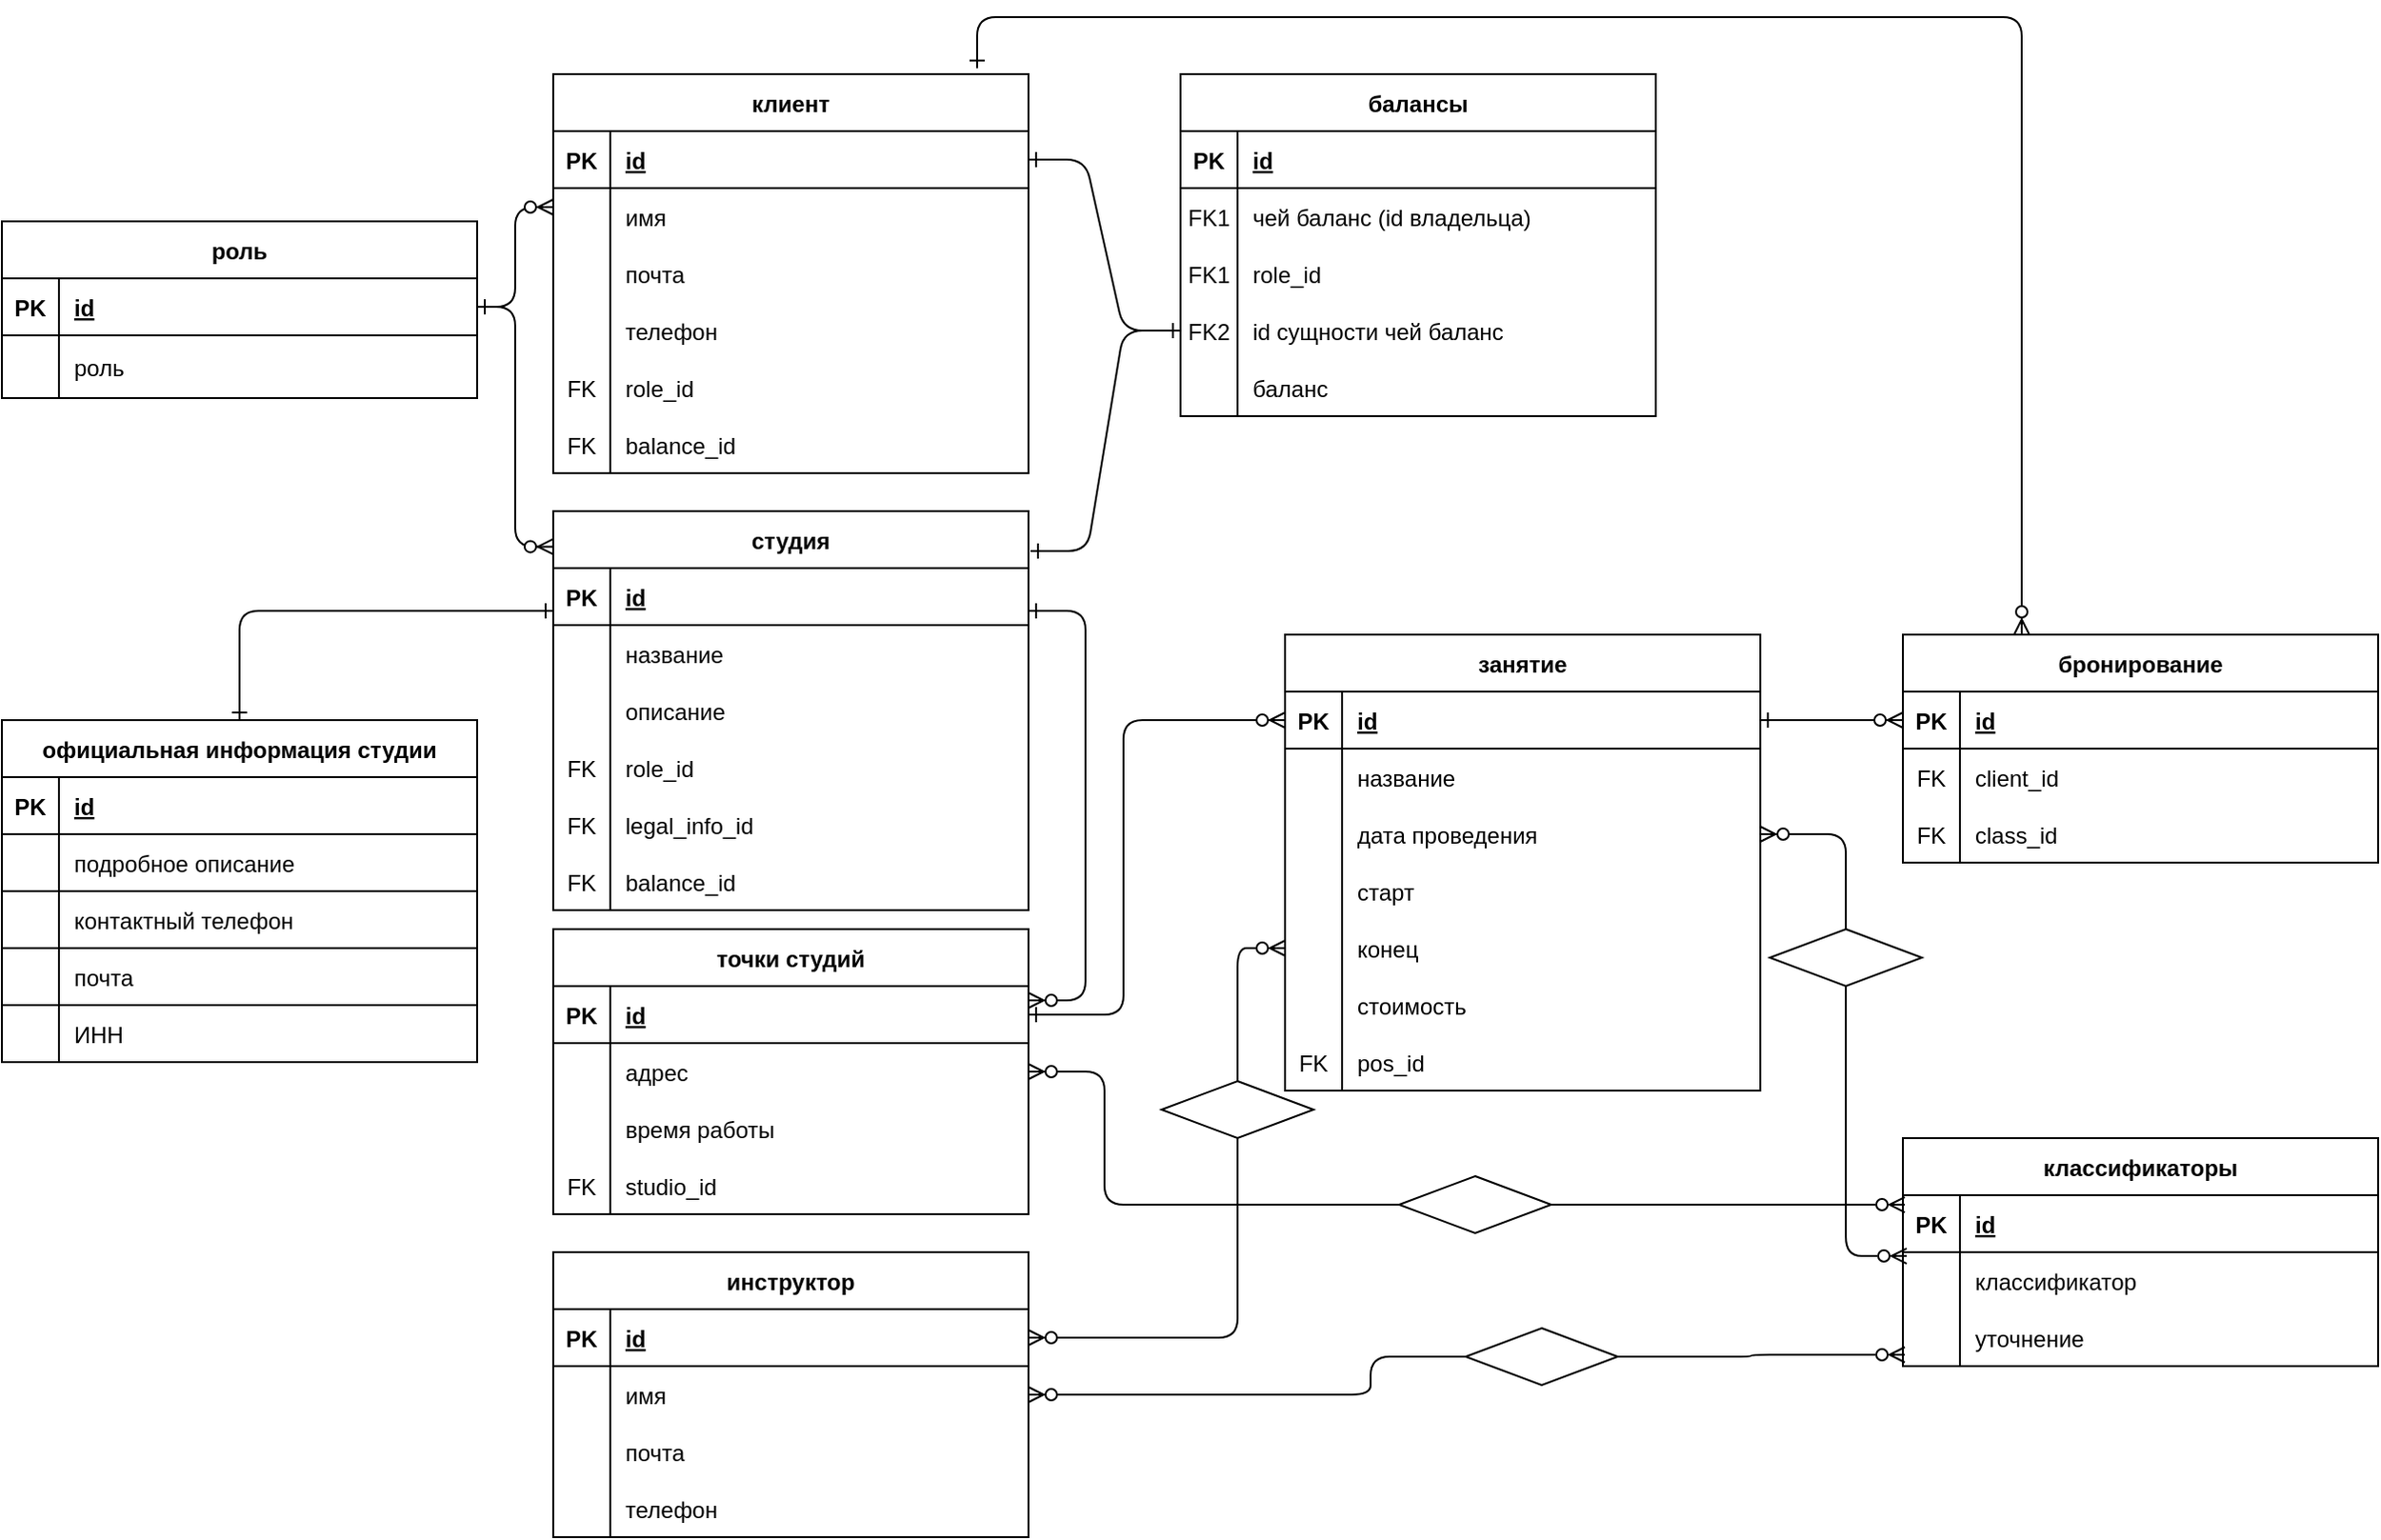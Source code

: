 <mxfile version="20.3.0" type="device"><diagram id="R2lEEEUBdFMjLlhIrx00" name="Page-1"><mxGraphModel dx="2512" dy="865" grid="1" gridSize="10" guides="1" tooltips="1" connect="1" arrows="1" fold="1" page="1" pageScale="1" pageWidth="850" pageHeight="1100" math="0" shadow="0" extFonts="Permanent Marker^https://fonts.googleapis.com/css?family=Permanent+Marker"><root><mxCell id="0"/><mxCell id="1" parent="0"/><mxCell id="C-vyLk0tnHw3VtMMgP7b-1" value="" style="edgeStyle=entityRelationEdgeStyle;endArrow=ERone;startArrow=ERone;endFill=0;startFill=0;entryX=0;entryY=0.5;entryDx=0;entryDy=0;" parent="1" source="C-vyLk0tnHw3VtMMgP7b-24" target="bas7QvL22PAE8kbhy8Pz-78" edge="1"><mxGeometry width="100" height="100" relative="1" as="geometry"><mxPoint x="340" y="720" as="sourcePoint"/><mxPoint x="440" y="620" as="targetPoint"/></mxGeometry></mxCell><mxCell id="C-vyLk0tnHw3VtMMgP7b-2" value="балансы" style="shape=table;startSize=30;container=1;collapsible=1;childLayout=tableLayout;fixedRows=1;rowLines=0;fontStyle=1;align=center;resizeLast=1;" parent="1" vertex="1"><mxGeometry x="400" y="70" width="250" height="180" as="geometry"/></mxCell><mxCell id="C-vyLk0tnHw3VtMMgP7b-3" value="" style="shape=partialRectangle;collapsible=0;dropTarget=0;pointerEvents=0;fillColor=none;points=[[0,0.5],[1,0.5]];portConstraint=eastwest;top=0;left=0;right=0;bottom=1;" parent="C-vyLk0tnHw3VtMMgP7b-2" vertex="1"><mxGeometry y="30" width="250" height="30" as="geometry"/></mxCell><mxCell id="C-vyLk0tnHw3VtMMgP7b-4" value="PK" style="shape=partialRectangle;overflow=hidden;connectable=0;fillColor=none;top=0;left=0;bottom=0;right=0;fontStyle=1;" parent="C-vyLk0tnHw3VtMMgP7b-3" vertex="1"><mxGeometry width="30" height="30" as="geometry"><mxRectangle width="30" height="30" as="alternateBounds"/></mxGeometry></mxCell><mxCell id="C-vyLk0tnHw3VtMMgP7b-5" value="id" style="shape=partialRectangle;overflow=hidden;connectable=0;fillColor=none;top=0;left=0;bottom=0;right=0;align=left;spacingLeft=6;fontStyle=5;" parent="C-vyLk0tnHw3VtMMgP7b-3" vertex="1"><mxGeometry x="30" width="220" height="30" as="geometry"><mxRectangle width="220" height="30" as="alternateBounds"/></mxGeometry></mxCell><mxCell id="C-vyLk0tnHw3VtMMgP7b-6" value="" style="shape=partialRectangle;collapsible=0;dropTarget=0;pointerEvents=0;fillColor=none;points=[[0,0.5],[1,0.5]];portConstraint=eastwest;top=0;left=0;right=0;bottom=0;" parent="C-vyLk0tnHw3VtMMgP7b-2" vertex="1"><mxGeometry y="60" width="250" height="30" as="geometry"/></mxCell><mxCell id="C-vyLk0tnHw3VtMMgP7b-7" value="FK1" style="shape=partialRectangle;overflow=hidden;connectable=0;fillColor=none;top=0;left=0;bottom=0;right=0;" parent="C-vyLk0tnHw3VtMMgP7b-6" vertex="1"><mxGeometry width="30" height="30" as="geometry"><mxRectangle width="30" height="30" as="alternateBounds"/></mxGeometry></mxCell><mxCell id="C-vyLk0tnHw3VtMMgP7b-8" value="чей баланс (id владельца)" style="shape=partialRectangle;overflow=hidden;connectable=0;fillColor=none;top=0;left=0;bottom=0;right=0;align=left;spacingLeft=6;" parent="C-vyLk0tnHw3VtMMgP7b-6" vertex="1"><mxGeometry x="30" width="220" height="30" as="geometry"><mxRectangle width="220" height="30" as="alternateBounds"/></mxGeometry></mxCell><mxCell id="sFjKpQEN-UUgOBZrWaLo-1" value="" style="shape=partialRectangle;collapsible=0;dropTarget=0;pointerEvents=0;fillColor=none;points=[[0,0.5],[1,0.5]];portConstraint=eastwest;top=0;left=0;right=0;bottom=0;" parent="C-vyLk0tnHw3VtMMgP7b-2" vertex="1"><mxGeometry y="90" width="250" height="30" as="geometry"/></mxCell><mxCell id="sFjKpQEN-UUgOBZrWaLo-2" value="FK1" style="shape=partialRectangle;overflow=hidden;connectable=0;fillColor=none;top=0;left=0;bottom=0;right=0;" parent="sFjKpQEN-UUgOBZrWaLo-1" vertex="1"><mxGeometry width="30" height="30" as="geometry"><mxRectangle width="30" height="30" as="alternateBounds"/></mxGeometry></mxCell><mxCell id="sFjKpQEN-UUgOBZrWaLo-3" value="role_id" style="shape=partialRectangle;overflow=hidden;connectable=0;fillColor=none;top=0;left=0;bottom=0;right=0;align=left;spacingLeft=6;" parent="sFjKpQEN-UUgOBZrWaLo-1" vertex="1"><mxGeometry x="30" width="220" height="30" as="geometry"><mxRectangle width="220" height="30" as="alternateBounds"/></mxGeometry></mxCell><mxCell id="bas7QvL22PAE8kbhy8Pz-78" value="" style="shape=partialRectangle;collapsible=0;dropTarget=0;pointerEvents=0;fillColor=none;points=[[0,0.5],[1,0.5]];portConstraint=eastwest;top=0;left=0;right=0;bottom=0;" parent="C-vyLk0tnHw3VtMMgP7b-2" vertex="1"><mxGeometry y="120" width="250" height="30" as="geometry"/></mxCell><mxCell id="bas7QvL22PAE8kbhy8Pz-79" value="FK2" style="shape=partialRectangle;overflow=hidden;connectable=0;fillColor=none;top=0;left=0;bottom=0;right=0;" parent="bas7QvL22PAE8kbhy8Pz-78" vertex="1"><mxGeometry width="30" height="30" as="geometry"><mxRectangle width="30" height="30" as="alternateBounds"/></mxGeometry></mxCell><mxCell id="bas7QvL22PAE8kbhy8Pz-80" value="id сущности чей баланс" style="shape=partialRectangle;overflow=hidden;connectable=0;fillColor=none;top=0;left=0;bottom=0;right=0;align=left;spacingLeft=6;" parent="bas7QvL22PAE8kbhy8Pz-78" vertex="1"><mxGeometry x="30" width="220" height="30" as="geometry"><mxRectangle width="220" height="30" as="alternateBounds"/></mxGeometry></mxCell><mxCell id="bas7QvL22PAE8kbhy8Pz-81" value="" style="shape=partialRectangle;collapsible=0;dropTarget=0;pointerEvents=0;fillColor=none;points=[[0,0.5],[1,0.5]];portConstraint=eastwest;top=0;left=0;right=0;bottom=0;" parent="C-vyLk0tnHw3VtMMgP7b-2" vertex="1"><mxGeometry y="150" width="250" height="30" as="geometry"/></mxCell><mxCell id="bas7QvL22PAE8kbhy8Pz-82" value="" style="shape=partialRectangle;overflow=hidden;connectable=0;fillColor=none;top=0;left=0;bottom=0;right=0;" parent="bas7QvL22PAE8kbhy8Pz-81" vertex="1"><mxGeometry width="30" height="30" as="geometry"><mxRectangle width="30" height="30" as="alternateBounds"/></mxGeometry></mxCell><mxCell id="bas7QvL22PAE8kbhy8Pz-83" value="баланс" style="shape=partialRectangle;overflow=hidden;connectable=0;fillColor=none;top=0;left=0;bottom=0;right=0;align=left;spacingLeft=6;" parent="bas7QvL22PAE8kbhy8Pz-81" vertex="1"><mxGeometry x="30" width="220" height="30" as="geometry"><mxRectangle width="220" height="30" as="alternateBounds"/></mxGeometry></mxCell><mxCell id="C-vyLk0tnHw3VtMMgP7b-23" value="клиент" style="shape=table;startSize=30;container=1;collapsible=1;childLayout=tableLayout;fixedRows=1;rowLines=0;fontStyle=1;align=center;resizeLast=1;" parent="1" vertex="1"><mxGeometry x="70" y="70" width="250" height="210" as="geometry"/></mxCell><mxCell id="C-vyLk0tnHw3VtMMgP7b-24" value="" style="shape=partialRectangle;collapsible=0;dropTarget=0;pointerEvents=0;fillColor=none;points=[[0,0.5],[1,0.5]];portConstraint=eastwest;top=0;left=0;right=0;bottom=1;" parent="C-vyLk0tnHw3VtMMgP7b-23" vertex="1"><mxGeometry y="30" width="250" height="30" as="geometry"/></mxCell><mxCell id="C-vyLk0tnHw3VtMMgP7b-25" value="PK" style="shape=partialRectangle;overflow=hidden;connectable=0;fillColor=none;top=0;left=0;bottom=0;right=0;fontStyle=1;" parent="C-vyLk0tnHw3VtMMgP7b-24" vertex="1"><mxGeometry width="30" height="30" as="geometry"><mxRectangle width="30" height="30" as="alternateBounds"/></mxGeometry></mxCell><mxCell id="C-vyLk0tnHw3VtMMgP7b-26" value="id" style="shape=partialRectangle;overflow=hidden;connectable=0;fillColor=none;top=0;left=0;bottom=0;right=0;align=left;spacingLeft=6;fontStyle=5;" parent="C-vyLk0tnHw3VtMMgP7b-24" vertex="1"><mxGeometry x="30" width="220" height="30" as="geometry"><mxRectangle width="220" height="30" as="alternateBounds"/></mxGeometry></mxCell><mxCell id="bas7QvL22PAE8kbhy8Pz-115" value="" style="shape=partialRectangle;collapsible=0;dropTarget=0;pointerEvents=0;fillColor=none;points=[[0,0.5],[1,0.5]];portConstraint=eastwest;top=0;left=0;right=0;bottom=0;" parent="C-vyLk0tnHw3VtMMgP7b-23" vertex="1"><mxGeometry y="60" width="250" height="30" as="geometry"/></mxCell><mxCell id="bas7QvL22PAE8kbhy8Pz-116" value="" style="shape=partialRectangle;overflow=hidden;connectable=0;fillColor=none;top=0;left=0;bottom=0;right=0;fontStyle=0;" parent="bas7QvL22PAE8kbhy8Pz-115" vertex="1"><mxGeometry width="30" height="30" as="geometry"><mxRectangle width="30" height="30" as="alternateBounds"/></mxGeometry></mxCell><mxCell id="bas7QvL22PAE8kbhy8Pz-117" value="имя" style="shape=partialRectangle;overflow=hidden;connectable=0;fillColor=none;top=0;left=0;bottom=0;right=0;align=left;spacingLeft=6;fontStyle=0;" parent="bas7QvL22PAE8kbhy8Pz-115" vertex="1"><mxGeometry x="30" width="220" height="30" as="geometry"><mxRectangle width="220" height="30" as="alternateBounds"/></mxGeometry></mxCell><mxCell id="U4oRGhQ7gzdi7E0ZhxiH-25" value="" style="shape=partialRectangle;collapsible=0;dropTarget=0;pointerEvents=0;fillColor=none;points=[[0,0.5],[1,0.5]];portConstraint=eastwest;top=0;left=0;right=0;bottom=0;" parent="C-vyLk0tnHw3VtMMgP7b-23" vertex="1"><mxGeometry y="90" width="250" height="30" as="geometry"/></mxCell><mxCell id="U4oRGhQ7gzdi7E0ZhxiH-26" value="" style="shape=partialRectangle;overflow=hidden;connectable=0;fillColor=none;top=0;left=0;bottom=0;right=0;fontStyle=0;" parent="U4oRGhQ7gzdi7E0ZhxiH-25" vertex="1"><mxGeometry width="30" height="30" as="geometry"><mxRectangle width="30" height="30" as="alternateBounds"/></mxGeometry></mxCell><mxCell id="U4oRGhQ7gzdi7E0ZhxiH-27" value="почта" style="shape=partialRectangle;overflow=hidden;connectable=0;fillColor=none;top=0;left=0;bottom=0;right=0;align=left;spacingLeft=6;fontStyle=0;" parent="U4oRGhQ7gzdi7E0ZhxiH-25" vertex="1"><mxGeometry x="30" width="220" height="30" as="geometry"><mxRectangle width="220" height="30" as="alternateBounds"/></mxGeometry></mxCell><mxCell id="U4oRGhQ7gzdi7E0ZhxiH-28" value="" style="shape=partialRectangle;collapsible=0;dropTarget=0;pointerEvents=0;fillColor=none;points=[[0,0.5],[1,0.5]];portConstraint=eastwest;top=0;left=0;right=0;bottom=0;" parent="C-vyLk0tnHw3VtMMgP7b-23" vertex="1"><mxGeometry y="120" width="250" height="30" as="geometry"/></mxCell><mxCell id="U4oRGhQ7gzdi7E0ZhxiH-29" value="" style="shape=partialRectangle;overflow=hidden;connectable=0;fillColor=none;top=0;left=0;bottom=0;right=0;fontStyle=0;" parent="U4oRGhQ7gzdi7E0ZhxiH-28" vertex="1"><mxGeometry width="30" height="30" as="geometry"><mxRectangle width="30" height="30" as="alternateBounds"/></mxGeometry></mxCell><mxCell id="U4oRGhQ7gzdi7E0ZhxiH-30" value="телефон" style="shape=partialRectangle;overflow=hidden;connectable=0;fillColor=none;top=0;left=0;bottom=0;right=0;align=left;spacingLeft=6;fontStyle=0;" parent="U4oRGhQ7gzdi7E0ZhxiH-28" vertex="1"><mxGeometry x="30" width="220" height="30" as="geometry"><mxRectangle width="220" height="30" as="alternateBounds"/></mxGeometry></mxCell><mxCell id="U4oRGhQ7gzdi7E0ZhxiH-31" value="" style="shape=partialRectangle;collapsible=0;dropTarget=0;pointerEvents=0;fillColor=none;points=[[0,0.5],[1,0.5]];portConstraint=eastwest;top=0;left=0;right=0;bottom=0;" parent="C-vyLk0tnHw3VtMMgP7b-23" vertex="1"><mxGeometry y="150" width="250" height="30" as="geometry"/></mxCell><mxCell id="U4oRGhQ7gzdi7E0ZhxiH-32" value="FK" style="shape=partialRectangle;overflow=hidden;connectable=0;fillColor=none;top=0;left=0;bottom=0;right=0;fontStyle=0;" parent="U4oRGhQ7gzdi7E0ZhxiH-31" vertex="1"><mxGeometry width="30" height="30" as="geometry"><mxRectangle width="30" height="30" as="alternateBounds"/></mxGeometry></mxCell><mxCell id="U4oRGhQ7gzdi7E0ZhxiH-33" value="role_id" style="shape=partialRectangle;overflow=hidden;connectable=0;fillColor=none;top=0;left=0;bottom=0;right=0;align=left;spacingLeft=6;fontStyle=0;" parent="U4oRGhQ7gzdi7E0ZhxiH-31" vertex="1"><mxGeometry x="30" width="220" height="30" as="geometry"><mxRectangle width="220" height="30" as="alternateBounds"/></mxGeometry></mxCell><mxCell id="U4oRGhQ7gzdi7E0ZhxiH-34" value="" style="shape=partialRectangle;collapsible=0;dropTarget=0;pointerEvents=0;fillColor=none;points=[[0,0.5],[1,0.5]];portConstraint=eastwest;top=0;left=0;right=0;bottom=0;" parent="C-vyLk0tnHw3VtMMgP7b-23" vertex="1"><mxGeometry y="180" width="250" height="30" as="geometry"/></mxCell><mxCell id="U4oRGhQ7gzdi7E0ZhxiH-35" value="FK" style="shape=partialRectangle;overflow=hidden;connectable=0;fillColor=none;top=0;left=0;bottom=0;right=0;fontStyle=0;" parent="U4oRGhQ7gzdi7E0ZhxiH-34" vertex="1"><mxGeometry width="30" height="30" as="geometry"><mxRectangle width="30" height="30" as="alternateBounds"/></mxGeometry></mxCell><mxCell id="U4oRGhQ7gzdi7E0ZhxiH-36" value="balance_id" style="shape=partialRectangle;overflow=hidden;connectable=0;fillColor=none;top=0;left=0;bottom=0;right=0;align=left;spacingLeft=6;fontStyle=0;" parent="U4oRGhQ7gzdi7E0ZhxiH-34" vertex="1"><mxGeometry x="30" width="220" height="30" as="geometry"><mxRectangle width="220" height="30" as="alternateBounds"/></mxGeometry></mxCell><mxCell id="bas7QvL22PAE8kbhy8Pz-91" value="студия" style="shape=table;startSize=30;container=1;collapsible=1;childLayout=tableLayout;fixedRows=1;rowLines=0;fontStyle=1;align=center;resizeLast=1;" parent="1" vertex="1"><mxGeometry x="70" y="300" width="250" height="210" as="geometry"/></mxCell><mxCell id="bas7QvL22PAE8kbhy8Pz-92" value="" style="shape=partialRectangle;collapsible=0;dropTarget=0;pointerEvents=0;fillColor=none;points=[[0,0.5],[1,0.5]];portConstraint=eastwest;top=0;left=0;right=0;bottom=1;" parent="bas7QvL22PAE8kbhy8Pz-91" vertex="1"><mxGeometry y="30" width="250" height="30" as="geometry"/></mxCell><mxCell id="bas7QvL22PAE8kbhy8Pz-93" value="PK" style="shape=partialRectangle;overflow=hidden;connectable=0;fillColor=none;top=0;left=0;bottom=0;right=0;fontStyle=1;" parent="bas7QvL22PAE8kbhy8Pz-92" vertex="1"><mxGeometry width="30" height="30" as="geometry"><mxRectangle width="30" height="30" as="alternateBounds"/></mxGeometry></mxCell><mxCell id="bas7QvL22PAE8kbhy8Pz-94" value="id" style="shape=partialRectangle;overflow=hidden;connectable=0;fillColor=none;top=0;left=0;bottom=0;right=0;align=left;spacingLeft=6;fontStyle=5;" parent="bas7QvL22PAE8kbhy8Pz-92" vertex="1"><mxGeometry x="30" width="220" height="30" as="geometry"><mxRectangle width="220" height="30" as="alternateBounds"/></mxGeometry></mxCell><mxCell id="U4oRGhQ7gzdi7E0ZhxiH-44" value="" style="shape=partialRectangle;collapsible=0;dropTarget=0;pointerEvents=0;fillColor=none;points=[[0,0.5],[1,0.5]];portConstraint=eastwest;top=0;left=0;right=0;bottom=0;fontStyle=5" parent="bas7QvL22PAE8kbhy8Pz-91" vertex="1"><mxGeometry y="60" width="250" height="30" as="geometry"/></mxCell><mxCell id="U4oRGhQ7gzdi7E0ZhxiH-45" value="" style="shape=partialRectangle;overflow=hidden;connectable=0;fillColor=none;top=0;left=0;bottom=0;right=0;fontStyle=1;" parent="U4oRGhQ7gzdi7E0ZhxiH-44" vertex="1"><mxGeometry width="30" height="30" as="geometry"><mxRectangle width="30" height="30" as="alternateBounds"/></mxGeometry></mxCell><mxCell id="U4oRGhQ7gzdi7E0ZhxiH-46" value="название" style="shape=partialRectangle;overflow=hidden;connectable=0;fillColor=none;top=0;left=0;bottom=0;right=0;align=left;spacingLeft=6;fontStyle=0;" parent="U4oRGhQ7gzdi7E0ZhxiH-44" vertex="1"><mxGeometry x="30" width="220" height="30" as="geometry"><mxRectangle width="220" height="30" as="alternateBounds"/></mxGeometry></mxCell><mxCell id="U4oRGhQ7gzdi7E0ZhxiH-105" value="" style="shape=partialRectangle;collapsible=0;dropTarget=0;pointerEvents=0;fillColor=none;points=[[0,0.5],[1,0.5]];portConstraint=eastwest;top=0;left=0;right=0;bottom=0;fontStyle=5" parent="bas7QvL22PAE8kbhy8Pz-91" vertex="1"><mxGeometry y="90" width="250" height="30" as="geometry"/></mxCell><mxCell id="U4oRGhQ7gzdi7E0ZhxiH-106" value="" style="shape=partialRectangle;overflow=hidden;connectable=0;fillColor=none;top=0;left=0;bottom=0;right=0;fontStyle=1;" parent="U4oRGhQ7gzdi7E0ZhxiH-105" vertex="1"><mxGeometry width="30" height="30" as="geometry"><mxRectangle width="30" height="30" as="alternateBounds"/></mxGeometry></mxCell><mxCell id="U4oRGhQ7gzdi7E0ZhxiH-107" value="описание" style="shape=partialRectangle;overflow=hidden;connectable=0;fillColor=none;top=0;left=0;bottom=0;right=0;align=left;spacingLeft=6;fontStyle=0;" parent="U4oRGhQ7gzdi7E0ZhxiH-105" vertex="1"><mxGeometry x="30" width="220" height="30" as="geometry"><mxRectangle width="220" height="30" as="alternateBounds"/></mxGeometry></mxCell><mxCell id="U4oRGhQ7gzdi7E0ZhxiH-47" value="" style="shape=partialRectangle;collapsible=0;dropTarget=0;pointerEvents=0;fillColor=none;points=[[0,0.5],[1,0.5]];portConstraint=eastwest;top=0;left=0;right=0;bottom=0;fontStyle=5" parent="bas7QvL22PAE8kbhy8Pz-91" vertex="1"><mxGeometry y="120" width="250" height="30" as="geometry"/></mxCell><mxCell id="U4oRGhQ7gzdi7E0ZhxiH-48" value="FK" style="shape=partialRectangle;overflow=hidden;connectable=0;fillColor=none;top=0;left=0;bottom=0;right=0;fontStyle=0;" parent="U4oRGhQ7gzdi7E0ZhxiH-47" vertex="1"><mxGeometry width="30" height="30" as="geometry"><mxRectangle width="30" height="30" as="alternateBounds"/></mxGeometry></mxCell><mxCell id="U4oRGhQ7gzdi7E0ZhxiH-49" value="role_id" style="shape=partialRectangle;overflow=hidden;connectable=0;fillColor=none;top=0;left=0;bottom=0;right=0;align=left;spacingLeft=6;fontStyle=0;" parent="U4oRGhQ7gzdi7E0ZhxiH-47" vertex="1"><mxGeometry x="30" width="220" height="30" as="geometry"><mxRectangle width="220" height="30" as="alternateBounds"/></mxGeometry></mxCell><mxCell id="U4oRGhQ7gzdi7E0ZhxiH-50" value="" style="shape=partialRectangle;collapsible=0;dropTarget=0;pointerEvents=0;fillColor=none;points=[[0,0.5],[1,0.5]];portConstraint=eastwest;top=0;left=0;right=0;bottom=0;fontStyle=5" parent="bas7QvL22PAE8kbhy8Pz-91" vertex="1"><mxGeometry y="150" width="250" height="30" as="geometry"/></mxCell><mxCell id="U4oRGhQ7gzdi7E0ZhxiH-51" value="FK" style="shape=partialRectangle;overflow=hidden;connectable=0;fillColor=none;top=0;left=0;bottom=0;right=0;fontStyle=0;" parent="U4oRGhQ7gzdi7E0ZhxiH-50" vertex="1"><mxGeometry width="30" height="30" as="geometry"><mxRectangle width="30" height="30" as="alternateBounds"/></mxGeometry></mxCell><mxCell id="U4oRGhQ7gzdi7E0ZhxiH-52" value="legal_info_id" style="shape=partialRectangle;overflow=hidden;connectable=0;fillColor=none;top=0;left=0;bottom=0;right=0;align=left;spacingLeft=6;fontStyle=0;" parent="U4oRGhQ7gzdi7E0ZhxiH-50" vertex="1"><mxGeometry x="30" width="220" height="30" as="geometry"><mxRectangle width="220" height="30" as="alternateBounds"/></mxGeometry></mxCell><mxCell id="U4oRGhQ7gzdi7E0ZhxiH-53" value="" style="shape=partialRectangle;collapsible=0;dropTarget=0;pointerEvents=0;fillColor=none;points=[[0,0.5],[1,0.5]];portConstraint=eastwest;top=0;left=0;right=0;bottom=0;fontStyle=5" parent="bas7QvL22PAE8kbhy8Pz-91" vertex="1"><mxGeometry y="180" width="250" height="30" as="geometry"/></mxCell><mxCell id="U4oRGhQ7gzdi7E0ZhxiH-54" value="FK" style="shape=partialRectangle;overflow=hidden;connectable=0;fillColor=none;top=0;left=0;bottom=0;right=0;fontStyle=0;" parent="U4oRGhQ7gzdi7E0ZhxiH-53" vertex="1"><mxGeometry width="30" height="30" as="geometry"><mxRectangle width="30" height="30" as="alternateBounds"/></mxGeometry></mxCell><mxCell id="U4oRGhQ7gzdi7E0ZhxiH-55" value="balance_id" style="shape=partialRectangle;overflow=hidden;connectable=0;fillColor=none;top=0;left=0;bottom=0;right=0;align=left;spacingLeft=6;fontStyle=0;" parent="U4oRGhQ7gzdi7E0ZhxiH-53" vertex="1"><mxGeometry x="30" width="220" height="30" as="geometry"><mxRectangle width="220" height="30" as="alternateBounds"/></mxGeometry></mxCell><mxCell id="bas7QvL22PAE8kbhy8Pz-96" value="" style="edgeStyle=entityRelationEdgeStyle;endArrow=ERone;startArrow=ERone;endFill=0;startFill=0;exitX=1.004;exitY=0.1;exitDx=0;exitDy=0;entryX=0;entryY=0.5;entryDx=0;entryDy=0;exitPerimeter=0;" parent="1" source="bas7QvL22PAE8kbhy8Pz-91" target="bas7QvL22PAE8kbhy8Pz-78" edge="1"><mxGeometry width="100" height="100" relative="1" as="geometry"><mxPoint x="330" y="125" as="sourcePoint"/><mxPoint x="410" y="155" as="targetPoint"/></mxGeometry></mxCell><mxCell id="bas7QvL22PAE8kbhy8Pz-97" value="официальная информация студии" style="shape=table;startSize=30;container=1;collapsible=1;childLayout=tableLayout;fixedRows=1;rowLines=0;fontStyle=1;align=center;resizeLast=1;" parent="1" vertex="1"><mxGeometry x="-220" y="410" width="250" height="180" as="geometry"/></mxCell><mxCell id="bas7QvL22PAE8kbhy8Pz-98" value="" style="shape=partialRectangle;collapsible=0;dropTarget=0;pointerEvents=0;fillColor=none;points=[[0,0.5],[1,0.5]];portConstraint=eastwest;top=0;left=0;right=0;bottom=1;" parent="bas7QvL22PAE8kbhy8Pz-97" vertex="1"><mxGeometry y="30" width="250" height="30" as="geometry"/></mxCell><mxCell id="bas7QvL22PAE8kbhy8Pz-99" value="PK" style="shape=partialRectangle;overflow=hidden;connectable=0;fillColor=none;top=0;left=0;bottom=0;right=0;fontStyle=1;" parent="bas7QvL22PAE8kbhy8Pz-98" vertex="1"><mxGeometry width="30" height="30" as="geometry"><mxRectangle width="30" height="30" as="alternateBounds"/></mxGeometry></mxCell><mxCell id="bas7QvL22PAE8kbhy8Pz-100" value="id" style="shape=partialRectangle;overflow=hidden;connectable=0;fillColor=none;top=0;left=0;bottom=0;right=0;align=left;spacingLeft=6;fontStyle=5;" parent="bas7QvL22PAE8kbhy8Pz-98" vertex="1"><mxGeometry x="30" width="220" height="30" as="geometry"><mxRectangle width="220" height="30" as="alternateBounds"/></mxGeometry></mxCell><mxCell id="U4oRGhQ7gzdi7E0ZhxiH-56" value="" style="shape=partialRectangle;collapsible=0;dropTarget=0;pointerEvents=0;fillColor=none;points=[[0,0.5],[1,0.5]];portConstraint=eastwest;top=0;left=0;right=0;bottom=1;" parent="bas7QvL22PAE8kbhy8Pz-97" vertex="1"><mxGeometry y="60" width="250" height="30" as="geometry"/></mxCell><mxCell id="U4oRGhQ7gzdi7E0ZhxiH-57" value="" style="shape=partialRectangle;overflow=hidden;connectable=0;fillColor=none;top=0;left=0;bottom=0;right=0;fontStyle=0;" parent="U4oRGhQ7gzdi7E0ZhxiH-56" vertex="1"><mxGeometry width="30" height="30" as="geometry"><mxRectangle width="30" height="30" as="alternateBounds"/></mxGeometry></mxCell><mxCell id="U4oRGhQ7gzdi7E0ZhxiH-58" value="подробное описание" style="shape=partialRectangle;overflow=hidden;connectable=0;fillColor=none;top=0;left=0;bottom=0;right=0;align=left;spacingLeft=6;fontStyle=0;" parent="U4oRGhQ7gzdi7E0ZhxiH-56" vertex="1"><mxGeometry x="30" width="220" height="30" as="geometry"><mxRectangle width="220" height="30" as="alternateBounds"/></mxGeometry></mxCell><mxCell id="U4oRGhQ7gzdi7E0ZhxiH-59" value="" style="shape=partialRectangle;collapsible=0;dropTarget=0;pointerEvents=0;fillColor=none;points=[[0,0.5],[1,0.5]];portConstraint=eastwest;top=0;left=0;right=0;bottom=1;" parent="bas7QvL22PAE8kbhy8Pz-97" vertex="1"><mxGeometry y="90" width="250" height="30" as="geometry"/></mxCell><mxCell id="U4oRGhQ7gzdi7E0ZhxiH-60" value="" style="shape=partialRectangle;overflow=hidden;connectable=0;fillColor=none;top=0;left=0;bottom=0;right=0;fontStyle=0;" parent="U4oRGhQ7gzdi7E0ZhxiH-59" vertex="1"><mxGeometry width="30" height="30" as="geometry"><mxRectangle width="30" height="30" as="alternateBounds"/></mxGeometry></mxCell><mxCell id="U4oRGhQ7gzdi7E0ZhxiH-61" value="контактный телефон" style="shape=partialRectangle;overflow=hidden;connectable=0;fillColor=none;top=0;left=0;bottom=0;right=0;align=left;spacingLeft=6;fontStyle=0;" parent="U4oRGhQ7gzdi7E0ZhxiH-59" vertex="1"><mxGeometry x="30" width="220" height="30" as="geometry"><mxRectangle width="220" height="30" as="alternateBounds"/></mxGeometry></mxCell><mxCell id="U4oRGhQ7gzdi7E0ZhxiH-102" value="" style="shape=partialRectangle;collapsible=0;dropTarget=0;pointerEvents=0;fillColor=none;points=[[0,0.5],[1,0.5]];portConstraint=eastwest;top=0;left=0;right=0;bottom=1;" parent="bas7QvL22PAE8kbhy8Pz-97" vertex="1"><mxGeometry y="120" width="250" height="30" as="geometry"/></mxCell><mxCell id="U4oRGhQ7gzdi7E0ZhxiH-103" value="" style="shape=partialRectangle;overflow=hidden;connectable=0;fillColor=none;top=0;left=0;bottom=0;right=0;fontStyle=0;" parent="U4oRGhQ7gzdi7E0ZhxiH-102" vertex="1"><mxGeometry width="30" height="30" as="geometry"><mxRectangle width="30" height="30" as="alternateBounds"/></mxGeometry></mxCell><mxCell id="U4oRGhQ7gzdi7E0ZhxiH-104" value="почта" style="shape=partialRectangle;overflow=hidden;connectable=0;fillColor=none;top=0;left=0;bottom=0;right=0;align=left;spacingLeft=6;fontStyle=0;" parent="U4oRGhQ7gzdi7E0ZhxiH-102" vertex="1"><mxGeometry x="30" width="220" height="30" as="geometry"><mxRectangle width="220" height="30" as="alternateBounds"/></mxGeometry></mxCell><mxCell id="U4oRGhQ7gzdi7E0ZhxiH-108" value="" style="shape=partialRectangle;collapsible=0;dropTarget=0;pointerEvents=0;fillColor=none;points=[[0,0.5],[1,0.5]];portConstraint=eastwest;top=0;left=0;right=0;bottom=1;" parent="bas7QvL22PAE8kbhy8Pz-97" vertex="1"><mxGeometry y="150" width="250" height="30" as="geometry"/></mxCell><mxCell id="U4oRGhQ7gzdi7E0ZhxiH-109" value="" style="shape=partialRectangle;overflow=hidden;connectable=0;fillColor=none;top=0;left=0;bottom=0;right=0;fontStyle=0;" parent="U4oRGhQ7gzdi7E0ZhxiH-108" vertex="1"><mxGeometry width="30" height="30" as="geometry"><mxRectangle width="30" height="30" as="alternateBounds"/></mxGeometry></mxCell><mxCell id="U4oRGhQ7gzdi7E0ZhxiH-110" value="ИНН" style="shape=partialRectangle;overflow=hidden;connectable=0;fillColor=none;top=0;left=0;bottom=0;right=0;align=left;spacingLeft=6;fontStyle=0;" parent="U4oRGhQ7gzdi7E0ZhxiH-108" vertex="1"><mxGeometry x="30" width="220" height="30" as="geometry"><mxRectangle width="220" height="30" as="alternateBounds"/></mxGeometry></mxCell><mxCell id="bas7QvL22PAE8kbhy8Pz-101" value="" style="edgeStyle=elbowEdgeStyle;endArrow=ERone;startArrow=ERone;endFill=0;startFill=0;entryX=0.5;entryY=0;entryDx=0;entryDy=0;exitX=0;exitY=0.25;exitDx=0;exitDy=0;" parent="1" source="bas7QvL22PAE8kbhy8Pz-91" target="bas7QvL22PAE8kbhy8Pz-97" edge="1"><mxGeometry width="100" height="100" relative="1" as="geometry"><mxPoint x="70" y="320" as="sourcePoint"/><mxPoint x="410" y="185" as="targetPoint"/><Array as="points"><mxPoint x="-95" y="340"/></Array></mxGeometry></mxCell><mxCell id="bas7QvL22PAE8kbhy8Pz-121" value="точки студий" style="shape=table;startSize=30;container=1;collapsible=1;childLayout=tableLayout;fixedRows=1;rowLines=0;fontStyle=1;align=center;resizeLast=1;" parent="1" vertex="1"><mxGeometry x="70" y="520" width="250" height="150" as="geometry"/></mxCell><mxCell id="bas7QvL22PAE8kbhy8Pz-122" value="" style="shape=partialRectangle;collapsible=0;dropTarget=0;pointerEvents=0;fillColor=none;points=[[0,0.5],[1,0.5]];portConstraint=eastwest;top=0;left=0;right=0;bottom=1;" parent="bas7QvL22PAE8kbhy8Pz-121" vertex="1"><mxGeometry y="30" width="250" height="30" as="geometry"/></mxCell><mxCell id="bas7QvL22PAE8kbhy8Pz-123" value="PK" style="shape=partialRectangle;overflow=hidden;connectable=0;fillColor=none;top=0;left=0;bottom=0;right=0;fontStyle=1;" parent="bas7QvL22PAE8kbhy8Pz-122" vertex="1"><mxGeometry width="30" height="30" as="geometry"><mxRectangle width="30" height="30" as="alternateBounds"/></mxGeometry></mxCell><mxCell id="bas7QvL22PAE8kbhy8Pz-124" value="id" style="shape=partialRectangle;overflow=hidden;connectable=0;fillColor=none;top=0;left=0;bottom=0;right=0;align=left;spacingLeft=6;fontStyle=5;" parent="bas7QvL22PAE8kbhy8Pz-122" vertex="1"><mxGeometry x="30" width="220" height="30" as="geometry"><mxRectangle width="220" height="30" as="alternateBounds"/></mxGeometry></mxCell><mxCell id="bas7QvL22PAE8kbhy8Pz-128" value="" style="shape=partialRectangle;collapsible=0;dropTarget=0;pointerEvents=0;fillColor=none;points=[[0,0.5],[1,0.5]];portConstraint=eastwest;top=0;left=0;right=0;bottom=0;" parent="bas7QvL22PAE8kbhy8Pz-121" vertex="1"><mxGeometry y="60" width="250" height="30" as="geometry"/></mxCell><mxCell id="bas7QvL22PAE8kbhy8Pz-129" value="" style="shape=partialRectangle;overflow=hidden;connectable=0;fillColor=none;top=0;left=0;bottom=0;right=0;fontStyle=0;" parent="bas7QvL22PAE8kbhy8Pz-128" vertex="1"><mxGeometry width="30" height="30" as="geometry"><mxRectangle width="30" height="30" as="alternateBounds"/></mxGeometry></mxCell><mxCell id="bas7QvL22PAE8kbhy8Pz-130" value="адрес" style="shape=partialRectangle;overflow=hidden;connectable=0;fillColor=none;top=0;left=0;bottom=0;right=0;align=left;spacingLeft=6;fontStyle=0;" parent="bas7QvL22PAE8kbhy8Pz-128" vertex="1"><mxGeometry x="30" width="220" height="30" as="geometry"><mxRectangle width="220" height="30" as="alternateBounds"/></mxGeometry></mxCell><mxCell id="U4oRGhQ7gzdi7E0ZhxiH-62" value="" style="shape=partialRectangle;collapsible=0;dropTarget=0;pointerEvents=0;fillColor=none;points=[[0,0.5],[1,0.5]];portConstraint=eastwest;top=0;left=0;right=0;bottom=0;" parent="bas7QvL22PAE8kbhy8Pz-121" vertex="1"><mxGeometry y="90" width="250" height="30" as="geometry"/></mxCell><mxCell id="U4oRGhQ7gzdi7E0ZhxiH-63" value="" style="shape=partialRectangle;overflow=hidden;connectable=0;fillColor=none;top=0;left=0;bottom=0;right=0;fontStyle=0;" parent="U4oRGhQ7gzdi7E0ZhxiH-62" vertex="1"><mxGeometry width="30" height="30" as="geometry"><mxRectangle width="30" height="30" as="alternateBounds"/></mxGeometry></mxCell><mxCell id="U4oRGhQ7gzdi7E0ZhxiH-64" value="время работы" style="shape=partialRectangle;overflow=hidden;connectable=0;fillColor=none;top=0;left=0;bottom=0;right=0;align=left;spacingLeft=6;fontStyle=0;" parent="U4oRGhQ7gzdi7E0ZhxiH-62" vertex="1"><mxGeometry x="30" width="220" height="30" as="geometry"><mxRectangle width="220" height="30" as="alternateBounds"/></mxGeometry></mxCell><mxCell id="bas7QvL22PAE8kbhy8Pz-125" value="" style="shape=partialRectangle;collapsible=0;dropTarget=0;pointerEvents=0;fillColor=none;points=[[0,0.5],[1,0.5]];portConstraint=eastwest;top=0;left=0;right=0;bottom=0;" parent="bas7QvL22PAE8kbhy8Pz-121" vertex="1"><mxGeometry y="120" width="250" height="30" as="geometry"/></mxCell><mxCell id="bas7QvL22PAE8kbhy8Pz-126" value="FK" style="shape=partialRectangle;overflow=hidden;connectable=0;fillColor=none;top=0;left=0;bottom=0;right=0;fontStyle=0;" parent="bas7QvL22PAE8kbhy8Pz-125" vertex="1"><mxGeometry width="30" height="30" as="geometry"><mxRectangle width="30" height="30" as="alternateBounds"/></mxGeometry></mxCell><mxCell id="bas7QvL22PAE8kbhy8Pz-127" value="studio_id" style="shape=partialRectangle;overflow=hidden;connectable=0;fillColor=none;top=0;left=0;bottom=0;right=0;align=left;spacingLeft=6;fontStyle=0;" parent="bas7QvL22PAE8kbhy8Pz-125" vertex="1"><mxGeometry x="30" width="220" height="30" as="geometry"><mxRectangle width="220" height="30" as="alternateBounds"/></mxGeometry></mxCell><mxCell id="bas7QvL22PAE8kbhy8Pz-131" value="" style="edgeStyle=elbowEdgeStyle;endArrow=ERzeroToMany;startArrow=ERone;endFill=1;startFill=0;entryX=1;entryY=0.25;entryDx=0;entryDy=0;exitX=1;exitY=0.25;exitDx=0;exitDy=0;jumpSize=6;shadow=0;strokeWidth=1;rounded=1;strokeColor=default;" parent="1" source="bas7QvL22PAE8kbhy8Pz-91" target="bas7QvL22PAE8kbhy8Pz-121" edge="1"><mxGeometry width="100" height="100" relative="1" as="geometry"><mxPoint x="660" y="295" as="sourcePoint"/><mxPoint x="660" y="155" as="targetPoint"/><Array as="points"><mxPoint x="350" y="450"/><mxPoint x="370" y="360"/></Array></mxGeometry></mxCell><mxCell id="bas7QvL22PAE8kbhy8Pz-132" value="занятие" style="shape=table;startSize=30;container=1;collapsible=1;childLayout=tableLayout;fixedRows=1;rowLines=0;fontStyle=1;align=center;resizeLast=1;" parent="1" vertex="1"><mxGeometry x="455" y="365" width="250" height="240" as="geometry"/></mxCell><mxCell id="bas7QvL22PAE8kbhy8Pz-133" value="" style="shape=partialRectangle;collapsible=0;dropTarget=0;pointerEvents=0;fillColor=none;points=[[0,0.5],[1,0.5]];portConstraint=eastwest;top=0;left=0;right=0;bottom=1;" parent="bas7QvL22PAE8kbhy8Pz-132" vertex="1"><mxGeometry y="30" width="250" height="30" as="geometry"/></mxCell><mxCell id="bas7QvL22PAE8kbhy8Pz-134" value="PK" style="shape=partialRectangle;overflow=hidden;connectable=0;fillColor=none;top=0;left=0;bottom=0;right=0;fontStyle=1;" parent="bas7QvL22PAE8kbhy8Pz-133" vertex="1"><mxGeometry width="30" height="30" as="geometry"><mxRectangle width="30" height="30" as="alternateBounds"/></mxGeometry></mxCell><mxCell id="bas7QvL22PAE8kbhy8Pz-135" value="id" style="shape=partialRectangle;overflow=hidden;connectable=0;fillColor=none;top=0;left=0;bottom=0;right=0;align=left;spacingLeft=6;fontStyle=5;" parent="bas7QvL22PAE8kbhy8Pz-133" vertex="1"><mxGeometry x="30" width="220" height="30" as="geometry"><mxRectangle width="220" height="30" as="alternateBounds"/></mxGeometry></mxCell><mxCell id="Gse7D_UrJlTW0wjFzI27-3" value="" style="shape=partialRectangle;collapsible=0;dropTarget=0;pointerEvents=0;fillColor=none;points=[[0,0.5],[1,0.5]];portConstraint=eastwest;top=0;left=0;right=0;bottom=0;" vertex="1" parent="bas7QvL22PAE8kbhy8Pz-132"><mxGeometry y="60" width="250" height="30" as="geometry"/></mxCell><mxCell id="Gse7D_UrJlTW0wjFzI27-4" value="" style="shape=partialRectangle;overflow=hidden;connectable=0;fillColor=none;top=0;left=0;bottom=0;right=0;fontStyle=0;" vertex="1" parent="Gse7D_UrJlTW0wjFzI27-3"><mxGeometry width="30" height="30" as="geometry"><mxRectangle width="30" height="30" as="alternateBounds"/></mxGeometry></mxCell><mxCell id="Gse7D_UrJlTW0wjFzI27-5" value="название" style="shape=partialRectangle;overflow=hidden;connectable=0;fillColor=none;top=0;left=0;bottom=0;right=0;align=left;spacingLeft=6;fontStyle=0;" vertex="1" parent="Gse7D_UrJlTW0wjFzI27-3"><mxGeometry x="30" width="220" height="30" as="geometry"><mxRectangle width="220" height="30" as="alternateBounds"/></mxGeometry></mxCell><mxCell id="bas7QvL22PAE8kbhy8Pz-139" value="" style="shape=partialRectangle;collapsible=0;dropTarget=0;pointerEvents=0;fillColor=none;points=[[0,0.5],[1,0.5]];portConstraint=eastwest;top=0;left=0;right=0;bottom=0;" parent="bas7QvL22PAE8kbhy8Pz-132" vertex="1"><mxGeometry y="90" width="250" height="30" as="geometry"/></mxCell><mxCell id="bas7QvL22PAE8kbhy8Pz-140" value="" style="shape=partialRectangle;overflow=hidden;connectable=0;fillColor=none;top=0;left=0;bottom=0;right=0;fontStyle=0;" parent="bas7QvL22PAE8kbhy8Pz-139" vertex="1"><mxGeometry width="30" height="30" as="geometry"><mxRectangle width="30" height="30" as="alternateBounds"/></mxGeometry></mxCell><mxCell id="bas7QvL22PAE8kbhy8Pz-141" value="дата проведения" style="shape=partialRectangle;overflow=hidden;connectable=0;fillColor=none;top=0;left=0;bottom=0;right=0;align=left;spacingLeft=6;fontStyle=0;" parent="bas7QvL22PAE8kbhy8Pz-139" vertex="1"><mxGeometry x="30" width="220" height="30" as="geometry"><mxRectangle width="220" height="30" as="alternateBounds"/></mxGeometry></mxCell><mxCell id="U4oRGhQ7gzdi7E0ZhxiH-65" value="" style="shape=partialRectangle;collapsible=0;dropTarget=0;pointerEvents=0;fillColor=none;points=[[0,0.5],[1,0.5]];portConstraint=eastwest;top=0;left=0;right=0;bottom=0;" parent="bas7QvL22PAE8kbhy8Pz-132" vertex="1"><mxGeometry y="120" width="250" height="30" as="geometry"/></mxCell><mxCell id="U4oRGhQ7gzdi7E0ZhxiH-66" value="" style="shape=partialRectangle;overflow=hidden;connectable=0;fillColor=none;top=0;left=0;bottom=0;right=0;fontStyle=0;" parent="U4oRGhQ7gzdi7E0ZhxiH-65" vertex="1"><mxGeometry width="30" height="30" as="geometry"><mxRectangle width="30" height="30" as="alternateBounds"/></mxGeometry></mxCell><mxCell id="U4oRGhQ7gzdi7E0ZhxiH-67" value="старт" style="shape=partialRectangle;overflow=hidden;connectable=0;fillColor=none;top=0;left=0;bottom=0;right=0;align=left;spacingLeft=6;fontStyle=0;" parent="U4oRGhQ7gzdi7E0ZhxiH-65" vertex="1"><mxGeometry x="30" width="220" height="30" as="geometry"><mxRectangle width="220" height="30" as="alternateBounds"/></mxGeometry></mxCell><mxCell id="U4oRGhQ7gzdi7E0ZhxiH-81" value="" style="shape=partialRectangle;collapsible=0;dropTarget=0;pointerEvents=0;fillColor=none;points=[[0,0.5],[1,0.5]];portConstraint=eastwest;top=0;left=0;right=0;bottom=0;" parent="bas7QvL22PAE8kbhy8Pz-132" vertex="1"><mxGeometry y="150" width="250" height="30" as="geometry"/></mxCell><mxCell id="U4oRGhQ7gzdi7E0ZhxiH-82" value="" style="shape=partialRectangle;overflow=hidden;connectable=0;fillColor=none;top=0;left=0;bottom=0;right=0;fontStyle=0;" parent="U4oRGhQ7gzdi7E0ZhxiH-81" vertex="1"><mxGeometry width="30" height="30" as="geometry"><mxRectangle width="30" height="30" as="alternateBounds"/></mxGeometry></mxCell><mxCell id="U4oRGhQ7gzdi7E0ZhxiH-83" value="конец" style="shape=partialRectangle;overflow=hidden;connectable=0;fillColor=none;top=0;left=0;bottom=0;right=0;align=left;spacingLeft=6;fontStyle=0;" parent="U4oRGhQ7gzdi7E0ZhxiH-81" vertex="1"><mxGeometry x="30" width="220" height="30" as="geometry"><mxRectangle width="220" height="30" as="alternateBounds"/></mxGeometry></mxCell><mxCell id="U4oRGhQ7gzdi7E0ZhxiH-93" value="" style="shape=partialRectangle;collapsible=0;dropTarget=0;pointerEvents=0;fillColor=none;points=[[0,0.5],[1,0.5]];portConstraint=eastwest;top=0;left=0;right=0;bottom=0;" parent="bas7QvL22PAE8kbhy8Pz-132" vertex="1"><mxGeometry y="180" width="250" height="30" as="geometry"/></mxCell><mxCell id="U4oRGhQ7gzdi7E0ZhxiH-94" value="" style="shape=partialRectangle;overflow=hidden;connectable=0;fillColor=none;top=0;left=0;bottom=0;right=0;fontStyle=0;" parent="U4oRGhQ7gzdi7E0ZhxiH-93" vertex="1"><mxGeometry width="30" height="30" as="geometry"><mxRectangle width="30" height="30" as="alternateBounds"/></mxGeometry></mxCell><mxCell id="U4oRGhQ7gzdi7E0ZhxiH-95" value="стоимость" style="shape=partialRectangle;overflow=hidden;connectable=0;fillColor=none;top=0;left=0;bottom=0;right=0;align=left;spacingLeft=6;fontStyle=0;" parent="U4oRGhQ7gzdi7E0ZhxiH-93" vertex="1"><mxGeometry x="30" width="220" height="30" as="geometry"><mxRectangle width="220" height="30" as="alternateBounds"/></mxGeometry></mxCell><mxCell id="U4oRGhQ7gzdi7E0ZhxiH-84" value="" style="shape=partialRectangle;collapsible=0;dropTarget=0;pointerEvents=0;fillColor=none;points=[[0,0.5],[1,0.5]];portConstraint=eastwest;top=0;left=0;right=0;bottom=0;" parent="bas7QvL22PAE8kbhy8Pz-132" vertex="1"><mxGeometry y="210" width="250" height="30" as="geometry"/></mxCell><mxCell id="U4oRGhQ7gzdi7E0ZhxiH-85" value="FK" style="shape=partialRectangle;overflow=hidden;connectable=0;fillColor=none;top=0;left=0;bottom=0;right=0;fontStyle=0;" parent="U4oRGhQ7gzdi7E0ZhxiH-84" vertex="1"><mxGeometry width="30" height="30" as="geometry"><mxRectangle width="30" height="30" as="alternateBounds"/></mxGeometry></mxCell><mxCell id="U4oRGhQ7gzdi7E0ZhxiH-86" value="pos_id" style="shape=partialRectangle;overflow=hidden;connectable=0;fillColor=none;top=0;left=0;bottom=0;right=0;align=left;spacingLeft=6;fontStyle=0;" parent="U4oRGhQ7gzdi7E0ZhxiH-84" vertex="1"><mxGeometry x="30" width="220" height="30" as="geometry"><mxRectangle width="220" height="30" as="alternateBounds"/></mxGeometry></mxCell><mxCell id="bas7QvL22PAE8kbhy8Pz-142" value="" style="edgeStyle=elbowEdgeStyle;endArrow=ERzeroToMany;startArrow=ERone;endFill=1;startFill=0;entryX=0;entryY=0.5;entryDx=0;entryDy=0;exitX=1;exitY=0.5;exitDx=0;exitDy=0;jumpSize=6;shadow=0;strokeWidth=1;rounded=1;strokeColor=default;" parent="1" source="bas7QvL22PAE8kbhy8Pz-122" target="bas7QvL22PAE8kbhy8Pz-133" edge="1"><mxGeometry width="100" height="100" relative="1" as="geometry"><mxPoint x="330" y="272.5" as="sourcePoint"/><mxPoint x="330" y="452.5" as="targetPoint"/><Array as="points"><mxPoint x="370" y="490"/><mxPoint x="380" y="370"/></Array></mxGeometry></mxCell><mxCell id="bas7QvL22PAE8kbhy8Pz-143" value="бронирование" style="shape=table;startSize=30;container=1;collapsible=1;childLayout=tableLayout;fixedRows=1;rowLines=0;fontStyle=1;align=center;resizeLast=1;" parent="1" vertex="1"><mxGeometry x="780" y="365" width="250" height="120" as="geometry"/></mxCell><mxCell id="bas7QvL22PAE8kbhy8Pz-144" value="" style="shape=partialRectangle;collapsible=0;dropTarget=0;pointerEvents=0;fillColor=none;points=[[0,0.5],[1,0.5]];portConstraint=eastwest;top=0;left=0;right=0;bottom=1;" parent="bas7QvL22PAE8kbhy8Pz-143" vertex="1"><mxGeometry y="30" width="250" height="30" as="geometry"/></mxCell><mxCell id="bas7QvL22PAE8kbhy8Pz-145" value="PK" style="shape=partialRectangle;overflow=hidden;connectable=0;fillColor=none;top=0;left=0;bottom=0;right=0;fontStyle=1;" parent="bas7QvL22PAE8kbhy8Pz-144" vertex="1"><mxGeometry width="30" height="30" as="geometry"><mxRectangle width="30" height="30" as="alternateBounds"/></mxGeometry></mxCell><mxCell id="bas7QvL22PAE8kbhy8Pz-146" value="id" style="shape=partialRectangle;overflow=hidden;connectable=0;fillColor=none;top=0;left=0;bottom=0;right=0;align=left;spacingLeft=6;fontStyle=5;" parent="bas7QvL22PAE8kbhy8Pz-144" vertex="1"><mxGeometry x="30" width="220" height="30" as="geometry"><mxRectangle width="220" height="30" as="alternateBounds"/></mxGeometry></mxCell><mxCell id="bas7QvL22PAE8kbhy8Pz-147" value="" style="shape=partialRectangle;collapsible=0;dropTarget=0;pointerEvents=0;fillColor=none;points=[[0,0.5],[1,0.5]];portConstraint=eastwest;top=0;left=0;right=0;bottom=0;" parent="bas7QvL22PAE8kbhy8Pz-143" vertex="1"><mxGeometry y="60" width="250" height="30" as="geometry"/></mxCell><mxCell id="bas7QvL22PAE8kbhy8Pz-148" value="FK" style="shape=partialRectangle;overflow=hidden;connectable=0;fillColor=none;top=0;left=0;bottom=0;right=0;fontStyle=0;" parent="bas7QvL22PAE8kbhy8Pz-147" vertex="1"><mxGeometry width="30" height="30" as="geometry"><mxRectangle width="30" height="30" as="alternateBounds"/></mxGeometry></mxCell><mxCell id="bas7QvL22PAE8kbhy8Pz-149" value="client_id" style="shape=partialRectangle;overflow=hidden;connectable=0;fillColor=none;top=0;left=0;bottom=0;right=0;align=left;spacingLeft=6;fontStyle=0;" parent="bas7QvL22PAE8kbhy8Pz-147" vertex="1"><mxGeometry x="30" width="220" height="30" as="geometry"><mxRectangle width="220" height="30" as="alternateBounds"/></mxGeometry></mxCell><mxCell id="U4oRGhQ7gzdi7E0ZhxiH-87" value="" style="shape=partialRectangle;collapsible=0;dropTarget=0;pointerEvents=0;fillColor=none;points=[[0,0.5],[1,0.5]];portConstraint=eastwest;top=0;left=0;right=0;bottom=0;" parent="bas7QvL22PAE8kbhy8Pz-143" vertex="1"><mxGeometry y="90" width="250" height="30" as="geometry"/></mxCell><mxCell id="U4oRGhQ7gzdi7E0ZhxiH-88" value="FK" style="shape=partialRectangle;overflow=hidden;connectable=0;fillColor=none;top=0;left=0;bottom=0;right=0;fontStyle=0;" parent="U4oRGhQ7gzdi7E0ZhxiH-87" vertex="1"><mxGeometry width="30" height="30" as="geometry"><mxRectangle width="30" height="30" as="alternateBounds"/></mxGeometry></mxCell><mxCell id="U4oRGhQ7gzdi7E0ZhxiH-89" value="class_id" style="shape=partialRectangle;overflow=hidden;connectable=0;fillColor=none;top=0;left=0;bottom=0;right=0;align=left;spacingLeft=6;fontStyle=0;" parent="U4oRGhQ7gzdi7E0ZhxiH-87" vertex="1"><mxGeometry x="30" width="220" height="30" as="geometry"><mxRectangle width="220" height="30" as="alternateBounds"/></mxGeometry></mxCell><mxCell id="bas7QvL22PAE8kbhy8Pz-155" value="" style="edgeStyle=elbowEdgeStyle;endArrow=ERzeroToMany;startArrow=ERone;endFill=1;startFill=0;entryX=0;entryY=0.5;entryDx=0;entryDy=0;exitX=1;exitY=0.5;exitDx=0;exitDy=0;jumpSize=6;shadow=0;strokeWidth=1;rounded=1;strokeColor=default;" parent="1" source="bas7QvL22PAE8kbhy8Pz-133" target="bas7QvL22PAE8kbhy8Pz-144" edge="1"><mxGeometry width="100" height="100" relative="1" as="geometry"><mxPoint x="670" y="460" as="sourcePoint"/><mxPoint x="770" y="460" as="targetPoint"/><Array as="points"><mxPoint x="740" y="420"/><mxPoint x="730" y="375"/></Array></mxGeometry></mxCell><mxCell id="bas7QvL22PAE8kbhy8Pz-156" value="" style="edgeStyle=elbowEdgeStyle;endArrow=ERzeroToMany;startArrow=ERone;endFill=1;startFill=0;entryX=0.25;entryY=0;entryDx=0;entryDy=0;jumpSize=6;shadow=0;strokeWidth=1;rounded=1;strokeColor=default;exitX=0.892;exitY=-0.015;exitDx=0;exitDy=0;exitPerimeter=0;" parent="1" source="C-vyLk0tnHw3VtMMgP7b-23" target="bas7QvL22PAE8kbhy8Pz-143" edge="1"><mxGeometry width="100" height="100" relative="1" as="geometry"><mxPoint x="310" y="20" as="sourcePoint"/><mxPoint x="910" y="280" as="targetPoint"/><Array as="points"><mxPoint x="710" y="40"/></Array></mxGeometry></mxCell><mxCell id="bas7QvL22PAE8kbhy8Pz-157" value="классификаторы" style="shape=table;startSize=30;container=1;collapsible=1;childLayout=tableLayout;fixedRows=1;rowLines=0;fontStyle=1;align=center;resizeLast=1;" parent="1" vertex="1"><mxGeometry x="780" y="630" width="250" height="120" as="geometry"/></mxCell><mxCell id="bas7QvL22PAE8kbhy8Pz-158" value="" style="shape=partialRectangle;collapsible=0;dropTarget=0;pointerEvents=0;fillColor=none;points=[[0,0.5],[1,0.5]];portConstraint=eastwest;top=0;left=0;right=0;bottom=1;" parent="bas7QvL22PAE8kbhy8Pz-157" vertex="1"><mxGeometry y="30" width="250" height="30" as="geometry"/></mxCell><mxCell id="bas7QvL22PAE8kbhy8Pz-159" value="PK" style="shape=partialRectangle;overflow=hidden;connectable=0;fillColor=none;top=0;left=0;bottom=0;right=0;fontStyle=1;" parent="bas7QvL22PAE8kbhy8Pz-158" vertex="1"><mxGeometry width="30" height="30" as="geometry"><mxRectangle width="30" height="30" as="alternateBounds"/></mxGeometry></mxCell><mxCell id="bas7QvL22PAE8kbhy8Pz-160" value="id" style="shape=partialRectangle;overflow=hidden;connectable=0;fillColor=none;top=0;left=0;bottom=0;right=0;align=left;spacingLeft=6;fontStyle=5;" parent="bas7QvL22PAE8kbhy8Pz-158" vertex="1"><mxGeometry x="30" width="220" height="30" as="geometry"><mxRectangle width="220" height="30" as="alternateBounds"/></mxGeometry></mxCell><mxCell id="bas7QvL22PAE8kbhy8Pz-164" value="" style="shape=partialRectangle;collapsible=0;dropTarget=0;pointerEvents=0;fillColor=none;points=[[0,0.5],[1,0.5]];portConstraint=eastwest;top=0;left=0;right=0;bottom=0;" parent="bas7QvL22PAE8kbhy8Pz-157" vertex="1"><mxGeometry y="60" width="250" height="30" as="geometry"/></mxCell><mxCell id="bas7QvL22PAE8kbhy8Pz-165" value="" style="shape=partialRectangle;overflow=hidden;connectable=0;fillColor=none;top=0;left=0;bottom=0;right=0;" parent="bas7QvL22PAE8kbhy8Pz-164" vertex="1"><mxGeometry width="30" height="30" as="geometry"><mxRectangle width="30" height="30" as="alternateBounds"/></mxGeometry></mxCell><mxCell id="bas7QvL22PAE8kbhy8Pz-166" value="классификатор" style="shape=partialRectangle;overflow=hidden;connectable=0;fillColor=none;top=0;left=0;bottom=0;right=0;align=left;spacingLeft=6;" parent="bas7QvL22PAE8kbhy8Pz-164" vertex="1"><mxGeometry x="30" width="220" height="30" as="geometry"><mxRectangle width="220" height="30" as="alternateBounds"/></mxGeometry></mxCell><mxCell id="bas7QvL22PAE8kbhy8Pz-167" value="" style="shape=partialRectangle;collapsible=0;dropTarget=0;pointerEvents=0;fillColor=none;points=[[0,0.5],[1,0.5]];portConstraint=eastwest;top=0;left=0;right=0;bottom=0;" parent="bas7QvL22PAE8kbhy8Pz-157" vertex="1"><mxGeometry y="90" width="250" height="30" as="geometry"/></mxCell><mxCell id="bas7QvL22PAE8kbhy8Pz-168" value="" style="shape=partialRectangle;overflow=hidden;connectable=0;fillColor=none;top=0;left=0;bottom=0;right=0;" parent="bas7QvL22PAE8kbhy8Pz-167" vertex="1"><mxGeometry width="30" height="30" as="geometry"><mxRectangle width="30" height="30" as="alternateBounds"/></mxGeometry></mxCell><mxCell id="bas7QvL22PAE8kbhy8Pz-169" value="уточнение" style="shape=partialRectangle;overflow=hidden;connectable=0;fillColor=none;top=0;left=0;bottom=0;right=0;align=left;spacingLeft=6;" parent="bas7QvL22PAE8kbhy8Pz-167" vertex="1"><mxGeometry x="30" width="220" height="30" as="geometry"><mxRectangle width="220" height="30" as="alternateBounds"/></mxGeometry></mxCell><mxCell id="bas7QvL22PAE8kbhy8Pz-178" value="" style="edgeStyle=elbowEdgeStyle;endArrow=ERzeroToMany;startArrow=none;endFill=1;startFill=0;entryX=1;entryY=0.5;entryDx=0;entryDy=0;exitX=0.5;exitY=0;exitDx=0;exitDy=0;jumpSize=6;shadow=0;strokeWidth=1;rounded=1;strokeColor=default;" parent="1" source="bas7QvL22PAE8kbhy8Pz-205" target="bas7QvL22PAE8kbhy8Pz-139" edge="1"><mxGeometry width="100" height="100" relative="1" as="geometry"><mxPoint x="550" y="1055" as="sourcePoint"/><mxPoint x="550" y="825" as="targetPoint"/><Array as="points"><mxPoint x="750" y="520"/><mxPoint x="700" y="720"/></Array></mxGeometry></mxCell><mxCell id="bas7QvL22PAE8kbhy8Pz-179" value="" style="edgeStyle=elbowEdgeStyle;endArrow=ERzeroToMany;startArrow=none;endFill=1;startFill=0;entryX=1;entryY=0.5;entryDx=0;entryDy=0;exitX=0;exitY=0.5;exitDx=0;exitDy=0;jumpSize=6;shadow=0;strokeWidth=1;rounded=1;strokeColor=default;" parent="1" source="bas7QvL22PAE8kbhy8Pz-202" target="bas7QvL22PAE8kbhy8Pz-128" edge="1"><mxGeometry width="100" height="100" relative="1" as="geometry"><mxPoint x="800" y="845.0" as="sourcePoint"/><mxPoint x="710" y="685" as="targetPoint"/><Array as="points"><mxPoint x="360" y="620"/></Array></mxGeometry></mxCell><mxCell id="bas7QvL22PAE8kbhy8Pz-180" value="инструктор" style="shape=table;startSize=30;container=1;collapsible=1;childLayout=tableLayout;fixedRows=1;rowLines=0;fontStyle=1;align=center;resizeLast=1;" parent="1" vertex="1"><mxGeometry x="70" y="690" width="250" height="150" as="geometry"/></mxCell><mxCell id="bas7QvL22PAE8kbhy8Pz-181" value="" style="shape=partialRectangle;collapsible=0;dropTarget=0;pointerEvents=0;fillColor=none;points=[[0,0.5],[1,0.5]];portConstraint=eastwest;top=0;left=0;right=0;bottom=1;" parent="bas7QvL22PAE8kbhy8Pz-180" vertex="1"><mxGeometry y="30" width="250" height="30" as="geometry"/></mxCell><mxCell id="bas7QvL22PAE8kbhy8Pz-182" value="PK" style="shape=partialRectangle;overflow=hidden;connectable=0;fillColor=none;top=0;left=0;bottom=0;right=0;fontStyle=1;" parent="bas7QvL22PAE8kbhy8Pz-181" vertex="1"><mxGeometry width="30" height="30" as="geometry"><mxRectangle width="30" height="30" as="alternateBounds"/></mxGeometry></mxCell><mxCell id="bas7QvL22PAE8kbhy8Pz-183" value="id" style="shape=partialRectangle;overflow=hidden;connectable=0;fillColor=none;top=0;left=0;bottom=0;right=0;align=left;spacingLeft=6;fontStyle=5;" parent="bas7QvL22PAE8kbhy8Pz-181" vertex="1"><mxGeometry x="30" width="220" height="30" as="geometry"><mxRectangle width="220" height="30" as="alternateBounds"/></mxGeometry></mxCell><mxCell id="bas7QvL22PAE8kbhy8Pz-184" value="" style="shape=partialRectangle;collapsible=0;dropTarget=0;pointerEvents=0;fillColor=none;points=[[0,0.5],[1,0.5]];portConstraint=eastwest;top=0;left=0;right=0;bottom=0;" parent="bas7QvL22PAE8kbhy8Pz-180" vertex="1"><mxGeometry y="60" width="250" height="30" as="geometry"/></mxCell><mxCell id="bas7QvL22PAE8kbhy8Pz-185" value="" style="shape=partialRectangle;overflow=hidden;connectable=0;fillColor=none;top=0;left=0;bottom=0;right=0;fontStyle=0;" parent="bas7QvL22PAE8kbhy8Pz-184" vertex="1"><mxGeometry width="30" height="30" as="geometry"><mxRectangle width="30" height="30" as="alternateBounds"/></mxGeometry></mxCell><mxCell id="bas7QvL22PAE8kbhy8Pz-186" value="имя" style="shape=partialRectangle;overflow=hidden;connectable=0;fillColor=none;top=0;left=0;bottom=0;right=0;align=left;spacingLeft=6;fontStyle=0;" parent="bas7QvL22PAE8kbhy8Pz-184" vertex="1"><mxGeometry x="30" width="220" height="30" as="geometry"><mxRectangle width="220" height="30" as="alternateBounds"/></mxGeometry></mxCell><mxCell id="U4oRGhQ7gzdi7E0ZhxiH-96" value="" style="shape=partialRectangle;collapsible=0;dropTarget=0;pointerEvents=0;fillColor=none;points=[[0,0.5],[1,0.5]];portConstraint=eastwest;top=0;left=0;right=0;bottom=0;" parent="bas7QvL22PAE8kbhy8Pz-180" vertex="1"><mxGeometry y="90" width="250" height="30" as="geometry"/></mxCell><mxCell id="U4oRGhQ7gzdi7E0ZhxiH-97" value="" style="shape=partialRectangle;overflow=hidden;connectable=0;fillColor=none;top=0;left=0;bottom=0;right=0;fontStyle=0;" parent="U4oRGhQ7gzdi7E0ZhxiH-96" vertex="1"><mxGeometry width="30" height="30" as="geometry"><mxRectangle width="30" height="30" as="alternateBounds"/></mxGeometry></mxCell><mxCell id="U4oRGhQ7gzdi7E0ZhxiH-98" value="почта" style="shape=partialRectangle;overflow=hidden;connectable=0;fillColor=none;top=0;left=0;bottom=0;right=0;align=left;spacingLeft=6;fontStyle=0;" parent="U4oRGhQ7gzdi7E0ZhxiH-96" vertex="1"><mxGeometry x="30" width="220" height="30" as="geometry"><mxRectangle width="220" height="30" as="alternateBounds"/></mxGeometry></mxCell><mxCell id="U4oRGhQ7gzdi7E0ZhxiH-99" value="" style="shape=partialRectangle;collapsible=0;dropTarget=0;pointerEvents=0;fillColor=none;points=[[0,0.5],[1,0.5]];portConstraint=eastwest;top=0;left=0;right=0;bottom=0;" parent="bas7QvL22PAE8kbhy8Pz-180" vertex="1"><mxGeometry y="120" width="250" height="30" as="geometry"/></mxCell><mxCell id="U4oRGhQ7gzdi7E0ZhxiH-100" value="" style="shape=partialRectangle;overflow=hidden;connectable=0;fillColor=none;top=0;left=0;bottom=0;right=0;fontStyle=0;" parent="U4oRGhQ7gzdi7E0ZhxiH-99" vertex="1"><mxGeometry width="30" height="30" as="geometry"><mxRectangle width="30" height="30" as="alternateBounds"/></mxGeometry></mxCell><mxCell id="U4oRGhQ7gzdi7E0ZhxiH-101" value="телефон" style="shape=partialRectangle;overflow=hidden;connectable=0;fillColor=none;top=0;left=0;bottom=0;right=0;align=left;spacingLeft=6;fontStyle=0;" parent="U4oRGhQ7gzdi7E0ZhxiH-99" vertex="1"><mxGeometry x="30" width="220" height="30" as="geometry"><mxRectangle width="220" height="30" as="alternateBounds"/></mxGeometry></mxCell><mxCell id="bas7QvL22PAE8kbhy8Pz-190" value="" style="edgeStyle=elbowEdgeStyle;endArrow=ERzeroToMany;startArrow=none;endFill=1;startFill=0;entryX=1;entryY=0.5;entryDx=0;entryDy=0;exitX=0;exitY=0.5;exitDx=0;exitDy=0;jumpSize=6;shadow=0;strokeWidth=1;rounded=1;strokeColor=default;" parent="1" source="bas7QvL22PAE8kbhy8Pz-200" target="bas7QvL22PAE8kbhy8Pz-184" edge="1"><mxGeometry width="100" height="100" relative="1" as="geometry"><mxPoint x="810" y="855" as="sourcePoint"/><mxPoint x="360" y="685" as="targetPoint"/><Array as="points"><mxPoint x="500" y="740"/><mxPoint x="420" y="940"/></Array></mxGeometry></mxCell><mxCell id="bas7QvL22PAE8kbhy8Pz-191" value="" style="edgeStyle=elbowEdgeStyle;endArrow=ERzeroToMany;startArrow=none;endFill=1;startFill=0;entryX=1;entryY=0.5;entryDx=0;entryDy=0;exitX=0.5;exitY=1;exitDx=0;exitDy=0;jumpSize=6;shadow=0;strokeWidth=1;rounded=1;strokeColor=default;" parent="1" source="bas7QvL22PAE8kbhy8Pz-207" target="bas7QvL22PAE8kbhy8Pz-181" edge="1"><mxGeometry width="100" height="100" relative="1" as="geometry"><mxPoint x="810" y="885" as="sourcePoint"/><mxPoint x="360" y="905" as="targetPoint"/><Array as="points"><mxPoint x="430" y="680"/><mxPoint x="440" y="750"/></Array></mxGeometry></mxCell><mxCell id="bas7QvL22PAE8kbhy8Pz-200" value="" style="rhombus;whiteSpace=wrap;html=1;" parent="1" vertex="1"><mxGeometry x="550" y="730" width="80" height="30" as="geometry"/></mxCell><mxCell id="bas7QvL22PAE8kbhy8Pz-201" value="" style="edgeStyle=elbowEdgeStyle;endArrow=none;startArrow=ERzeroToMany;endFill=1;startFill=0;entryX=1;entryY=0.5;entryDx=0;entryDy=0;exitX=0.004;exitY=0.8;exitDx=0;exitDy=0;jumpSize=6;shadow=0;strokeWidth=1;rounded=1;strokeColor=default;exitPerimeter=0;" parent="1" source="bas7QvL22PAE8kbhy8Pz-167" target="bas7QvL22PAE8kbhy8Pz-200" edge="1"><mxGeometry width="100" height="100" relative="1" as="geometry"><mxPoint x="800" y="875.0" as="sourcePoint"/><mxPoint x="350" y="925.0" as="targetPoint"/><Array as="points"><mxPoint x="700" y="750"/><mxPoint x="680" y="665"/></Array></mxGeometry></mxCell><mxCell id="bas7QvL22PAE8kbhy8Pz-202" value="" style="rhombus;whiteSpace=wrap;html=1;" parent="1" vertex="1"><mxGeometry x="515" y="650" width="80" height="30" as="geometry"/></mxCell><mxCell id="bas7QvL22PAE8kbhy8Pz-203" value="" style="edgeStyle=elbowEdgeStyle;endArrow=none;startArrow=ERzeroToMany;endFill=1;startFill=0;entryX=1;entryY=0.5;entryDx=0;entryDy=0;exitX=0.004;exitY=0.167;exitDx=0;exitDy=0;jumpSize=6;shadow=0;strokeWidth=1;rounded=1;strokeColor=default;exitPerimeter=0;" parent="1" source="bas7QvL22PAE8kbhy8Pz-158" target="bas7QvL22PAE8kbhy8Pz-202" edge="1"><mxGeometry width="100" height="100" relative="1" as="geometry"><mxPoint x="800" y="845.0" as="sourcePoint"/><mxPoint x="350" y="675.0" as="targetPoint"/><Array as="points"><mxPoint x="670" y="680"/><mxPoint x="420" y="760"/></Array></mxGeometry></mxCell><mxCell id="bas7QvL22PAE8kbhy8Pz-205" value="" style="rhombus;whiteSpace=wrap;html=1;" parent="1" vertex="1"><mxGeometry x="710" y="520" width="80" height="30" as="geometry"/></mxCell><mxCell id="bas7QvL22PAE8kbhy8Pz-206" value="" style="edgeStyle=elbowEdgeStyle;endArrow=none;startArrow=ERzeroToMany;endFill=1;startFill=0;entryX=0.5;entryY=1;entryDx=0;entryDy=0;jumpSize=6;shadow=0;strokeWidth=1;rounded=1;strokeColor=default;exitX=0.008;exitY=0.067;exitDx=0;exitDy=0;exitPerimeter=0;" parent="1" source="bas7QvL22PAE8kbhy8Pz-164" target="bas7QvL22PAE8kbhy8Pz-205" edge="1"><mxGeometry width="100" height="100" relative="1" as="geometry"><mxPoint x="850" y="600" as="sourcePoint"/><mxPoint x="700" y="675.0" as="targetPoint"/><Array as="points"><mxPoint x="750" y="630"/><mxPoint x="840" y="580"/><mxPoint x="870" y="780"/></Array></mxGeometry></mxCell><mxCell id="bas7QvL22PAE8kbhy8Pz-207" value="" style="rhombus;whiteSpace=wrap;html=1;" parent="1" vertex="1"><mxGeometry x="390" y="600" width="80" height="30" as="geometry"/></mxCell><mxCell id="bas7QvL22PAE8kbhy8Pz-208" value="" style="edgeStyle=elbowEdgeStyle;endArrow=none;startArrow=ERzeroToMany;endFill=1;startFill=0;entryX=0.5;entryY=0;entryDx=0;entryDy=0;exitX=0;exitY=0.5;exitDx=0;exitDy=0;jumpSize=6;shadow=0;strokeWidth=1;rounded=1;strokeColor=default;" parent="1" source="U4oRGhQ7gzdi7E0ZhxiH-81" target="bas7QvL22PAE8kbhy8Pz-207" edge="1"><mxGeometry width="100" height="100" relative="1" as="geometry"><mxPoint x="455" y="595" as="sourcePoint"/><mxPoint x="350" y="895.0" as="targetPoint"/><Array as="points"><mxPoint x="430" y="560"/><mxPoint x="440" y="710"/></Array></mxGeometry></mxCell><mxCell id="U4oRGhQ7gzdi7E0ZhxiH-1" value="роль" style="shape=table;startSize=30;container=1;collapsible=1;childLayout=tableLayout;fixedRows=1;rowLines=0;fontStyle=1;align=center;resizeLast=1;" parent="1" vertex="1"><mxGeometry x="-220" y="147.5" width="250" height="93" as="geometry"/></mxCell><mxCell id="U4oRGhQ7gzdi7E0ZhxiH-2" value="" style="shape=partialRectangle;collapsible=0;dropTarget=0;pointerEvents=0;fillColor=none;points=[[0,0.5],[1,0.5]];portConstraint=eastwest;top=0;left=0;right=0;bottom=1;" parent="U4oRGhQ7gzdi7E0ZhxiH-1" vertex="1"><mxGeometry y="30" width="250" height="30" as="geometry"/></mxCell><mxCell id="U4oRGhQ7gzdi7E0ZhxiH-3" value="PK" style="shape=partialRectangle;overflow=hidden;connectable=0;fillColor=none;top=0;left=0;bottom=0;right=0;fontStyle=1;" parent="U4oRGhQ7gzdi7E0ZhxiH-2" vertex="1"><mxGeometry width="30" height="30" as="geometry"><mxRectangle width="30" height="30" as="alternateBounds"/></mxGeometry></mxCell><mxCell id="U4oRGhQ7gzdi7E0ZhxiH-4" value="id" style="shape=partialRectangle;overflow=hidden;connectable=0;fillColor=none;top=0;left=0;bottom=0;right=0;align=left;spacingLeft=6;fontStyle=5;" parent="U4oRGhQ7gzdi7E0ZhxiH-2" vertex="1"><mxGeometry x="30" width="220" height="30" as="geometry"><mxRectangle width="220" height="30" as="alternateBounds"/></mxGeometry></mxCell><mxCell id="U4oRGhQ7gzdi7E0ZhxiH-5" value="" style="shape=partialRectangle;collapsible=0;dropTarget=0;pointerEvents=0;fillColor=none;points=[[0,0.5],[1,0.5]];portConstraint=eastwest;top=0;left=0;right=0;bottom=0;" parent="U4oRGhQ7gzdi7E0ZhxiH-1" vertex="1"><mxGeometry y="60" width="250" height="33" as="geometry"/></mxCell><mxCell id="U4oRGhQ7gzdi7E0ZhxiH-6" value="" style="shape=partialRectangle;overflow=hidden;connectable=0;fillColor=none;top=0;left=0;bottom=0;right=0;fontStyle=0;" parent="U4oRGhQ7gzdi7E0ZhxiH-5" vertex="1"><mxGeometry width="30" height="33" as="geometry"><mxRectangle width="30" height="33" as="alternateBounds"/></mxGeometry></mxCell><mxCell id="U4oRGhQ7gzdi7E0ZhxiH-7" value="роль" style="shape=partialRectangle;overflow=hidden;connectable=0;fillColor=none;top=0;left=0;bottom=0;right=0;align=left;spacingLeft=6;fontStyle=0;" parent="U4oRGhQ7gzdi7E0ZhxiH-5" vertex="1"><mxGeometry x="30" width="220" height="33" as="geometry"><mxRectangle width="220" height="33" as="alternateBounds"/></mxGeometry></mxCell><mxCell id="U4oRGhQ7gzdi7E0ZhxiH-11" value="" style="edgeStyle=elbowEdgeStyle;endArrow=ERzeroToMany;startArrow=ERone;endFill=1;startFill=0;entryX=0;entryY=0.089;entryDx=0;entryDy=0;jumpSize=6;shadow=0;strokeWidth=1;rounded=1;strokeColor=default;exitX=1;exitY=0.5;exitDx=0;exitDy=0;entryPerimeter=0;" parent="1" source="U4oRGhQ7gzdi7E0ZhxiH-2" target="bas7QvL22PAE8kbhy8Pz-91" edge="1"><mxGeometry width="100" height="100" relative="1" as="geometry"><mxPoint x="-70" y="180" as="sourcePoint"/><mxPoint x="79.5" y="771.95" as="targetPoint"/><Array as="points"><mxPoint x="50" y="220"/></Array></mxGeometry></mxCell><mxCell id="U4oRGhQ7gzdi7E0ZhxiH-12" value="" style="edgeStyle=elbowEdgeStyle;endArrow=ERzeroToMany;startArrow=ERone;endFill=1;startFill=0;jumpSize=6;shadow=0;strokeWidth=1;rounded=1;strokeColor=default;exitX=1;exitY=0.5;exitDx=0;exitDy=0;" parent="1" source="U4oRGhQ7gzdi7E0ZhxiH-2" target="C-vyLk0tnHw3VtMMgP7b-23" edge="1"><mxGeometry width="100" height="100" relative="1" as="geometry"><mxPoint x="30" y="180" as="sourcePoint"/><mxPoint x="80" y="272.5" as="targetPoint"/><Array as="points"><mxPoint x="50" y="140"/></Array></mxGeometry></mxCell></root></mxGraphModel></diagram></mxfile>